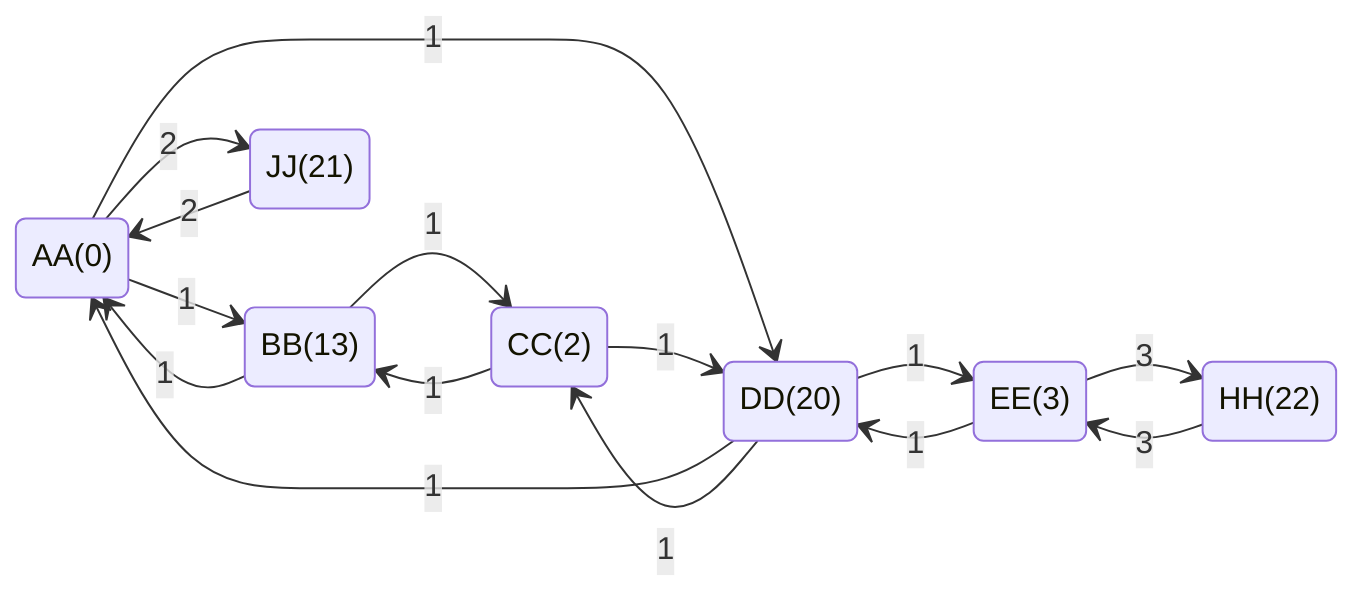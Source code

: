 stateDiagram-v2
    direction LR
    AA(0) --> BB(13) : 1
    BB(13) --> AA(0) : 1
    AA(0) --> DD(20) : 1
    DD(20) --> AA(0) : 1
    AA(0) --> JJ(21) : 2
    JJ(21) --> AA(0) : 2
    BB(13) --> CC(2) : 1
    CC(2) --> BB(13) : 1
    CC(2) --> DD(20) : 1
    DD(20) --> CC(2) : 1
    EE(3) --> DD(20) : 1
    DD(20) --> EE(3) : 1
    EE(3) --> HH(22) : 3
    HH(22) --> EE(3) : 3